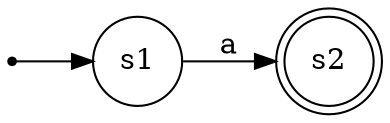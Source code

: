 digraph Automaton {
    rankdir=LR;
    node [shape=circle];

    __start__ [shape=point];
    __start__ -> s1;
    s2 [shape=doublecircle];
    s1 -> s2 [label="a"];
}
